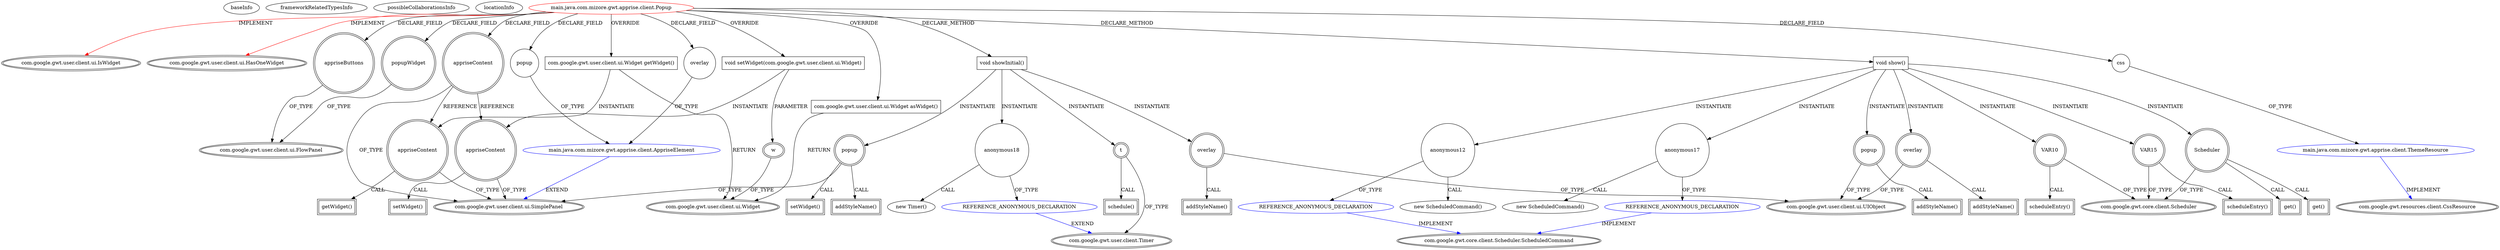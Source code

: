 digraph {
baseInfo[graphId=4518,category="extension_graph",isAnonymous=false,possibleRelation=true]
frameworkRelatedTypesInfo[0="com.google.gwt.user.client.ui.IsWidget",1="com.google.gwt.user.client.ui.HasOneWidget"]
possibleCollaborationsInfo[0="4518~CLIENT_METHOD_DECLARATION-INSTANTIATION-~com.google.gwt.user.client.ui.IsWidget com.google.gwt.user.client.ui.HasOneWidget ~com.google.gwt.core.client.Scheduler.ScheduledCommand ~false~true",1="4518~CLIENT_METHOD_DECLARATION-INSTANTIATION-~com.google.gwt.user.client.ui.IsWidget com.google.gwt.user.client.ui.HasOneWidget ~com.google.gwt.user.client.Timer ~false~true",2="4518~FIELD_DECLARATION-FIELD_DECLARATION-~com.google.gwt.user.client.ui.IsWidget com.google.gwt.user.client.ui.HasOneWidget ~com.google.gwt.user.client.ui.SimplePanel ~false~false",3="4518~FIELD_DECLARATION-~com.google.gwt.user.client.ui.IsWidget com.google.gwt.user.client.ui.HasOneWidget ~com.google.gwt.resources.client.CssResource ~false~false"]
locationInfo[projectName="svandecappelle-AppriseGwt",filePath="/svandecappelle-AppriseGwt/AppriseGwt-master/src/main/java/com/mizore/gwt/apprise/client/Popup.java",contextSignature="Popup",graphId="4518"]
0[label="main.java.com.mizore.gwt.apprise.client.Popup",vertexType="ROOT_CLIENT_CLASS_DECLARATION",isFrameworkType=false,color=red]
1[label="com.google.gwt.user.client.ui.IsWidget",vertexType="FRAMEWORK_INTERFACE_TYPE",isFrameworkType=true,peripheries=2]
2[label="com.google.gwt.user.client.ui.HasOneWidget",vertexType="FRAMEWORK_INTERFACE_TYPE",isFrameworkType=true,peripheries=2]
3[label="appriseButtons",vertexType="FIELD_DECLARATION",isFrameworkType=true,peripheries=2,shape=circle]
4[label="com.google.gwt.user.client.ui.FlowPanel",vertexType="FRAMEWORK_CLASS_TYPE",isFrameworkType=true,peripheries=2]
5[label="appriseContent",vertexType="FIELD_DECLARATION",isFrameworkType=true,peripheries=2,shape=circle]
6[label="com.google.gwt.user.client.ui.SimplePanel",vertexType="FRAMEWORK_CLASS_TYPE",isFrameworkType=true,peripheries=2]
7[label="css",vertexType="FIELD_DECLARATION",isFrameworkType=false,shape=circle]
8[label="main.java.com.mizore.gwt.apprise.client.ThemeResource",vertexType="REFERENCE_CLIENT_CLASS_DECLARATION",isFrameworkType=false,color=blue]
9[label="com.google.gwt.resources.client.CssResource",vertexType="FRAMEWORK_INTERFACE_TYPE",isFrameworkType=true,peripheries=2]
10[label="overlay",vertexType="FIELD_DECLARATION",isFrameworkType=false,shape=circle]
11[label="main.java.com.mizore.gwt.apprise.client.AppriseElement",vertexType="REFERENCE_CLIENT_CLASS_DECLARATION",isFrameworkType=false,color=blue]
13[label="popup",vertexType="FIELD_DECLARATION",isFrameworkType=false,shape=circle]
15[label="popupWidget",vertexType="FIELD_DECLARATION",isFrameworkType=true,peripheries=2,shape=circle]
17[label="com.google.gwt.user.client.ui.Widget asWidget()",vertexType="OVERRIDING_METHOD_DECLARATION",isFrameworkType=false,shape=box]
18[label="com.google.gwt.user.client.ui.Widget",vertexType="FRAMEWORK_CLASS_TYPE",isFrameworkType=true,peripheries=2]
19[label="com.google.gwt.user.client.ui.Widget getWidget()",vertexType="OVERRIDING_METHOD_DECLARATION",isFrameworkType=false,shape=box]
21[label="appriseContent",vertexType="VARIABLE_EXPRESION",isFrameworkType=true,peripheries=2,shape=circle]
22[label="getWidget()",vertexType="INSIDE_CALL",isFrameworkType=true,peripheries=2,shape=box]
24[label="void setWidget(com.google.gwt.user.client.ui.Widget)",vertexType="OVERRIDING_METHOD_DECLARATION",isFrameworkType=false,shape=box]
25[label="w",vertexType="PARAMETER_DECLARATION",isFrameworkType=true,peripheries=2]
27[label="appriseContent",vertexType="VARIABLE_EXPRESION",isFrameworkType=true,peripheries=2,shape=circle]
28[label="setWidget()",vertexType="INSIDE_CALL",isFrameworkType=true,peripheries=2,shape=box]
54[label="void show()",vertexType="CLIENT_METHOD_DECLARATION",isFrameworkType=false,shape=box]
55[label="VAR10",vertexType="VARIABLE_EXPRESION",isFrameworkType=true,peripheries=2,shape=circle]
57[label="com.google.gwt.core.client.Scheduler",vertexType="FRAMEWORK_CLASS_TYPE",isFrameworkType=true,peripheries=2]
56[label="scheduleEntry()",vertexType="INSIDE_CALL",isFrameworkType=true,peripheries=2,shape=box]
58[label="Scheduler",vertexType="VARIABLE_EXPRESION",isFrameworkType=true,peripheries=2,shape=circle]
59[label="get()",vertexType="INSIDE_CALL",isFrameworkType=true,peripheries=2,shape=box]
62[label="anonymous12",vertexType="VARIABLE_EXPRESION",isFrameworkType=false,shape=circle]
63[label="REFERENCE_ANONYMOUS_DECLARATION",vertexType="REFERENCE_ANONYMOUS_DECLARATION",isFrameworkType=false,color=blue]
64[label="com.google.gwt.core.client.Scheduler.ScheduledCommand",vertexType="FRAMEWORK_INTERFACE_TYPE",isFrameworkType=true,peripheries=2]
61[label="new ScheduledCommand()",vertexType="CONSTRUCTOR_CALL",isFrameworkType=false]
65[label="overlay",vertexType="VARIABLE_EXPRESION",isFrameworkType=true,peripheries=2,shape=circle]
67[label="com.google.gwt.user.client.ui.UIObject",vertexType="FRAMEWORK_CLASS_TYPE",isFrameworkType=true,peripheries=2]
66[label="addStyleName()",vertexType="INSIDE_CALL",isFrameworkType=true,peripheries=2,shape=box]
68[label="popup",vertexType="VARIABLE_EXPRESION",isFrameworkType=true,peripheries=2,shape=circle]
69[label="addStyleName()",vertexType="INSIDE_CALL",isFrameworkType=true,peripheries=2,shape=box]
71[label="VAR15",vertexType="VARIABLE_EXPRESION",isFrameworkType=true,peripheries=2,shape=circle]
72[label="scheduleEntry()",vertexType="INSIDE_CALL",isFrameworkType=true,peripheries=2,shape=box]
75[label="get()",vertexType="INSIDE_CALL",isFrameworkType=true,peripheries=2,shape=box]
77[label="anonymous17",vertexType="VARIABLE_EXPRESION",isFrameworkType=false,shape=circle]
78[label="REFERENCE_ANONYMOUS_DECLARATION",vertexType="REFERENCE_ANONYMOUS_DECLARATION",isFrameworkType=false,color=blue]
76[label="new ScheduledCommand()",vertexType="CONSTRUCTOR_CALL",isFrameworkType=false]
80[label="void showInitial()",vertexType="CLIENT_METHOD_DECLARATION",isFrameworkType=false,shape=box]
82[label="anonymous18",vertexType="VARIABLE_EXPRESION",isFrameworkType=false,shape=circle]
83[label="REFERENCE_ANONYMOUS_DECLARATION",vertexType="REFERENCE_ANONYMOUS_DECLARATION",isFrameworkType=false,color=blue]
84[label="com.google.gwt.user.client.Timer",vertexType="FRAMEWORK_CLASS_TYPE",isFrameworkType=true,peripheries=2]
81[label="new Timer()",vertexType="CONSTRUCTOR_CALL",isFrameworkType=false]
85[label="popup",vertexType="VARIABLE_EXPRESION",isFrameworkType=true,peripheries=2,shape=circle]
86[label="setWidget()",vertexType="INSIDE_CALL",isFrameworkType=true,peripheries=2,shape=box]
88[label="overlay",vertexType="VARIABLE_EXPRESION",isFrameworkType=true,peripheries=2,shape=circle]
89[label="addStyleName()",vertexType="INSIDE_CALL",isFrameworkType=true,peripheries=2,shape=box]
92[label="addStyleName()",vertexType="INSIDE_CALL",isFrameworkType=true,peripheries=2,shape=box]
93[label="t",vertexType="VARIABLE_EXPRESION",isFrameworkType=true,peripheries=2,shape=circle]
94[label="schedule()",vertexType="INSIDE_CALL",isFrameworkType=true,peripheries=2,shape=box]
0->1[label="IMPLEMENT",color=red]
0->2[label="IMPLEMENT",color=red]
0->3[label="DECLARE_FIELD"]
3->4[label="OF_TYPE"]
0->5[label="DECLARE_FIELD"]
5->6[label="OF_TYPE"]
0->7[label="DECLARE_FIELD"]
8->9[label="IMPLEMENT",color=blue]
7->8[label="OF_TYPE"]
0->10[label="DECLARE_FIELD"]
11->6[label="EXTEND",color=blue]
10->11[label="OF_TYPE"]
0->13[label="DECLARE_FIELD"]
13->11[label="OF_TYPE"]
0->15[label="DECLARE_FIELD"]
15->4[label="OF_TYPE"]
0->17[label="OVERRIDE"]
17->18[label="RETURN"]
0->19[label="OVERRIDE"]
19->18[label="RETURN"]
19->21[label="INSTANTIATE"]
5->21[label="REFERENCE"]
21->6[label="OF_TYPE"]
21->22[label="CALL"]
0->24[label="OVERRIDE"]
25->18[label="OF_TYPE"]
24->25[label="PARAMETER"]
24->27[label="INSTANTIATE"]
5->27[label="REFERENCE"]
27->6[label="OF_TYPE"]
27->28[label="CALL"]
0->54[label="DECLARE_METHOD"]
54->55[label="INSTANTIATE"]
55->57[label="OF_TYPE"]
55->56[label="CALL"]
54->58[label="INSTANTIATE"]
58->57[label="OF_TYPE"]
58->59[label="CALL"]
54->62[label="INSTANTIATE"]
63->64[label="IMPLEMENT",color=blue]
62->63[label="OF_TYPE"]
62->61[label="CALL"]
54->65[label="INSTANTIATE"]
65->67[label="OF_TYPE"]
65->66[label="CALL"]
54->68[label="INSTANTIATE"]
68->67[label="OF_TYPE"]
68->69[label="CALL"]
54->71[label="INSTANTIATE"]
71->57[label="OF_TYPE"]
71->72[label="CALL"]
58->75[label="CALL"]
54->77[label="INSTANTIATE"]
78->64[label="IMPLEMENT",color=blue]
77->78[label="OF_TYPE"]
77->76[label="CALL"]
0->80[label="DECLARE_METHOD"]
80->82[label="INSTANTIATE"]
83->84[label="EXTEND",color=blue]
82->83[label="OF_TYPE"]
82->81[label="CALL"]
80->85[label="INSTANTIATE"]
85->6[label="OF_TYPE"]
85->86[label="CALL"]
80->88[label="INSTANTIATE"]
88->67[label="OF_TYPE"]
88->89[label="CALL"]
85->92[label="CALL"]
80->93[label="INSTANTIATE"]
93->84[label="OF_TYPE"]
93->94[label="CALL"]
}
